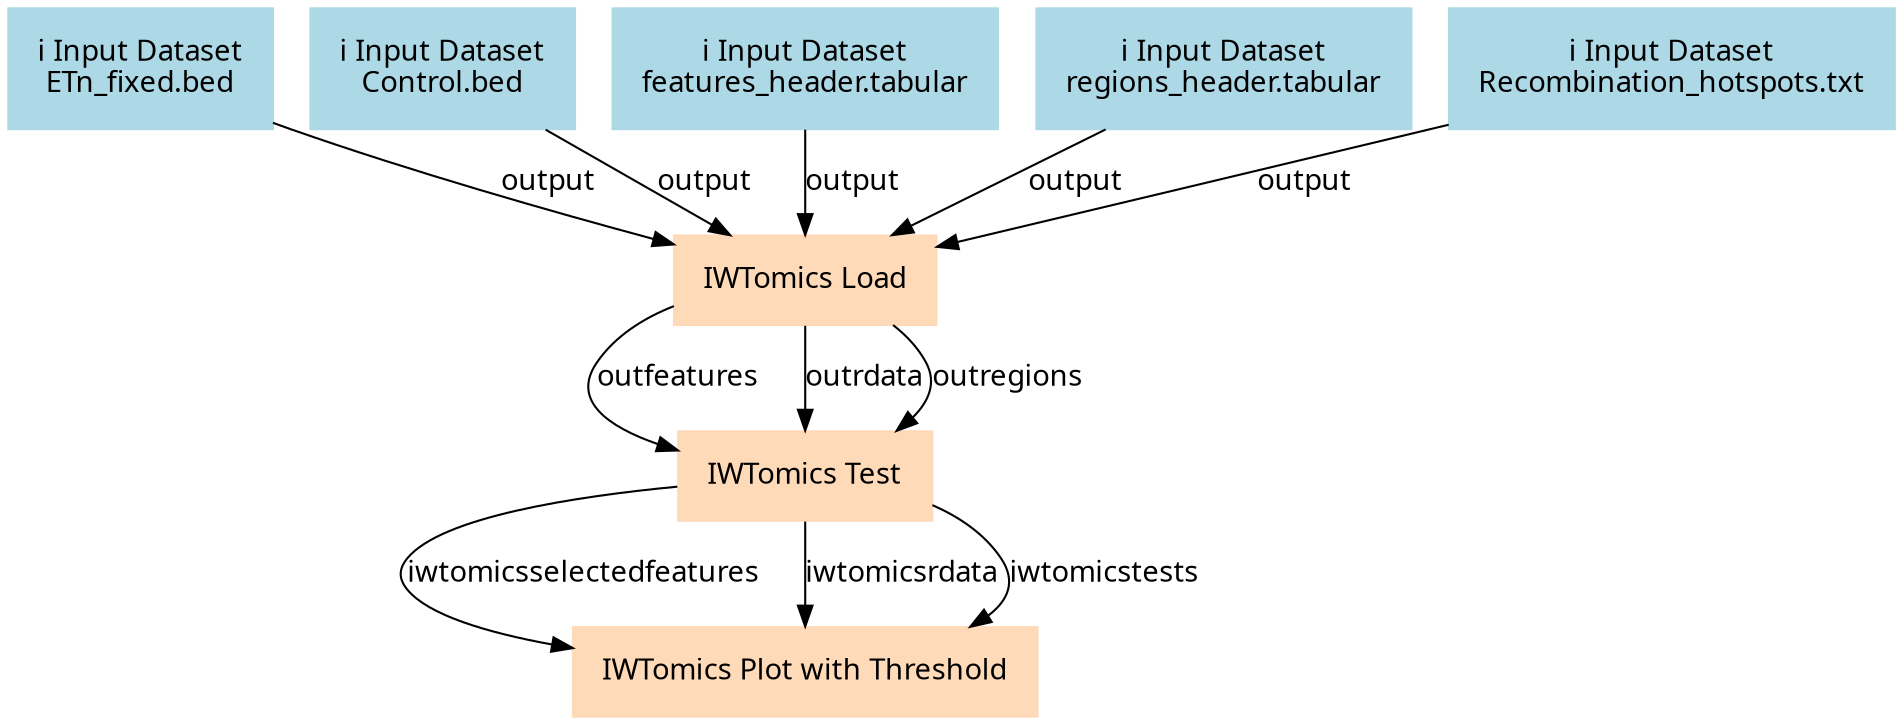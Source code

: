 digraph main {
  node [fontname="Atkinson Hyperlegible", shape=box, color=white,style=filled,color=peachpuff,margin="0.2,0.2"];
  edge [fontname="Atkinson Hyperlegible"];
  0[color=lightblue,label="ℹ️ Input Dataset\nETn_fixed.bed"]
  1[color=lightblue,label="ℹ️ Input Dataset\nControl.bed"]
  2[color=lightblue,label="ℹ️ Input Dataset\nfeatures_header.tabular"]
  3[color=lightblue,label="ℹ️ Input Dataset\nregions_header.tabular"]
  4[color=lightblue,label="ℹ️ Input Dataset\nRecombination_hotspots.txt"]
  5[label="IWTomics Load"]
  4 -> 5 [label="output"]
  2 -> 5 [label="output"]
  0 -> 5 [label="output"]
  1 -> 5 [label="output"]
  3 -> 5 [label="output"]
  6[label="IWTomics Test"]
  5 -> 6 [label="outfeatures"]
  5 -> 6 [label="outrdata"]
  5 -> 6 [label="outregions"]
  7[label="IWTomics Plot with Threshold"]
  6 -> 7 [label="iwtomicsselectedfeatures"]
  6 -> 7 [label="iwtomicsrdata"]
  6 -> 7 [label="iwtomicstests"]
}
